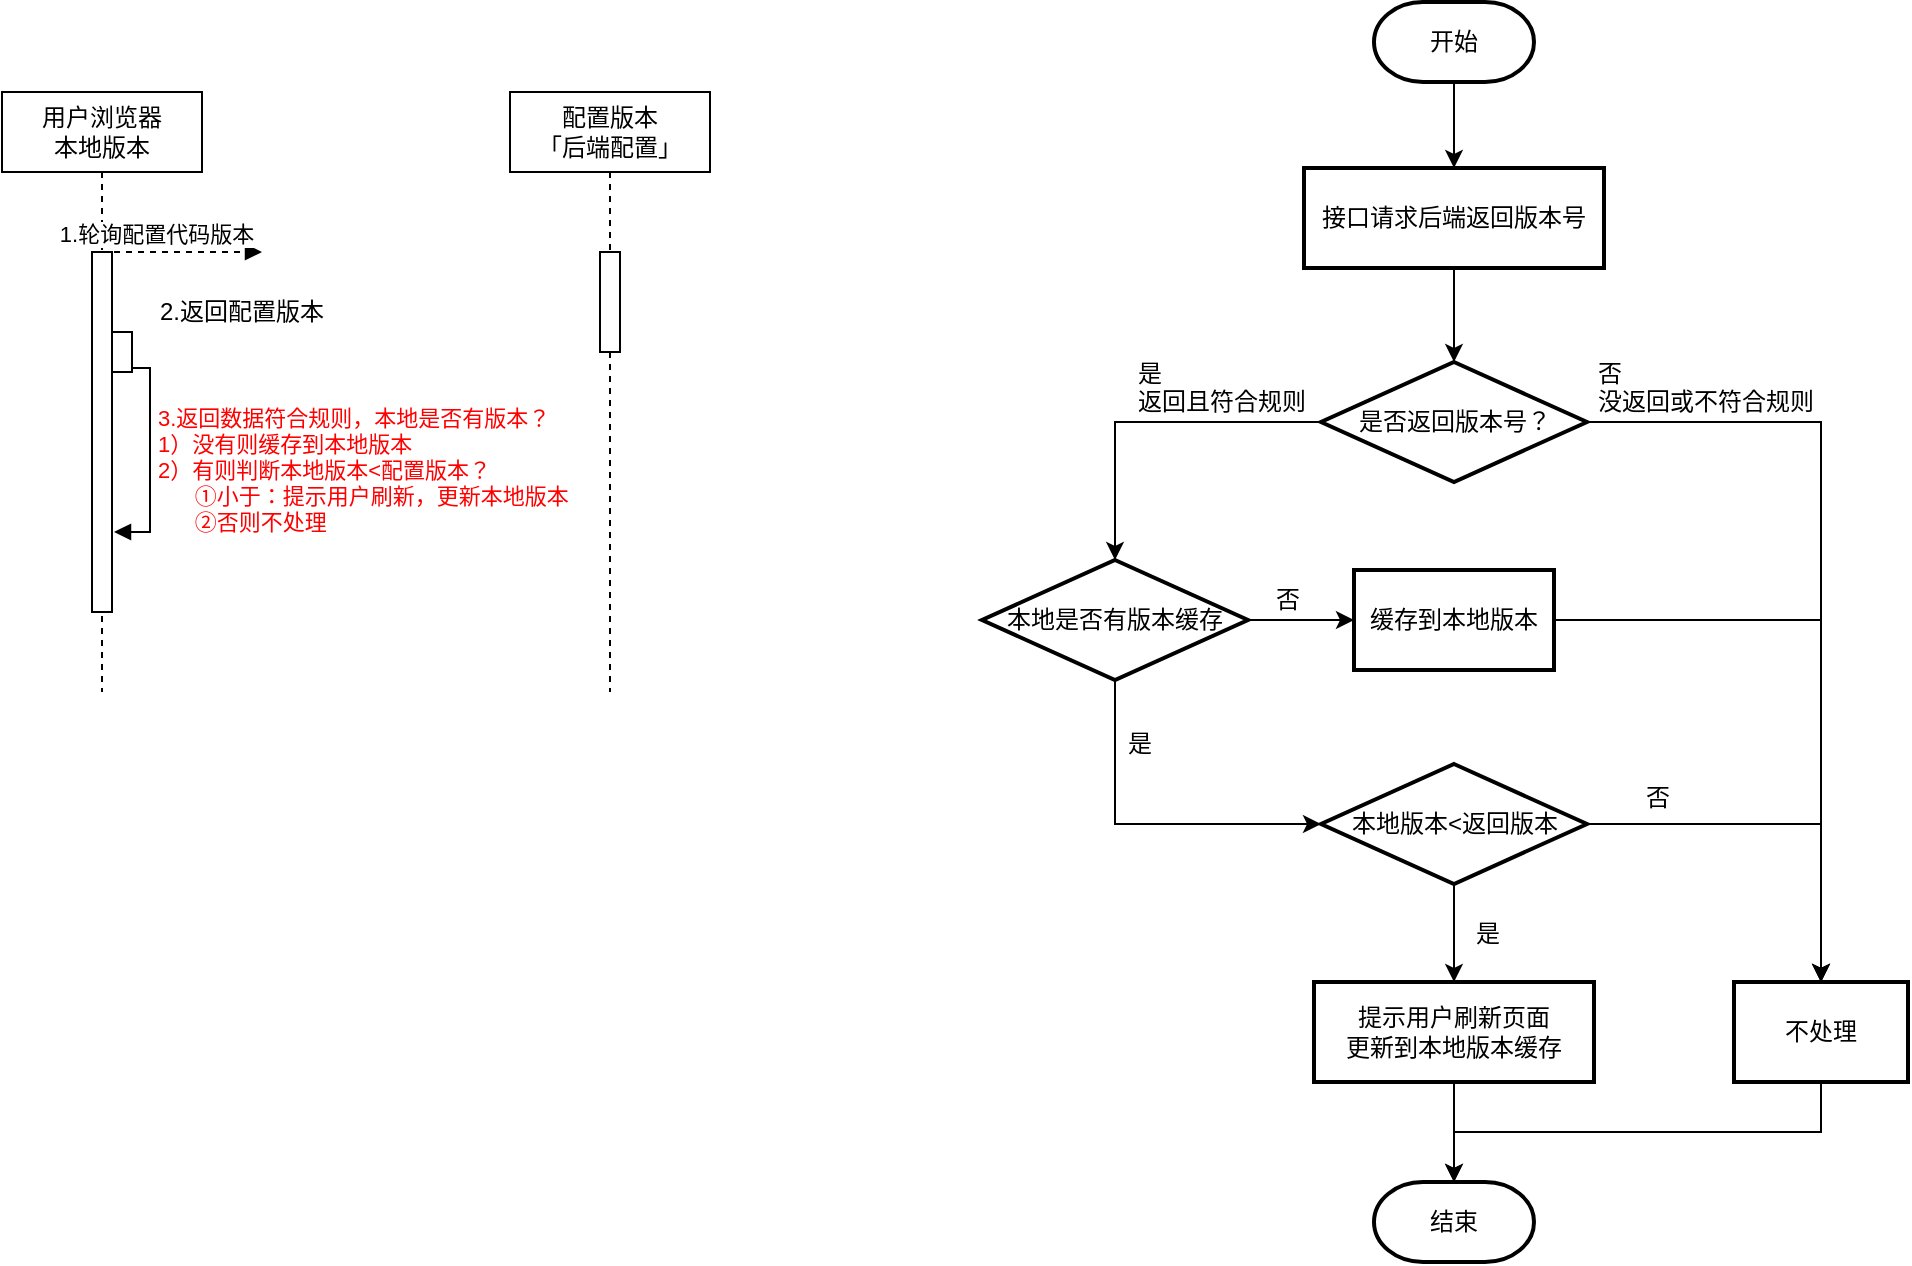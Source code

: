 <mxfile version="11.3.1" type="github" pages="1"><diagram id="KRN9th12YZEuFvW1oWvK" name="第 1 页"><mxGraphModel dx="1426" dy="745" grid="1" gridSize="10" guides="1" tooltips="1" connect="1" arrows="1" fold="1" page="1" pageScale="1" pageWidth="1169" pageHeight="827" math="0" shadow="0"><root><mxCell id="0"/><mxCell id="1" parent="0"/><mxCell id="vHpdvwJtG24eY2wFiOSo-11" value="用户浏览器&lt;br&gt;本地版本" style="shape=umlLifeline;perimeter=lifelinePerimeter;whiteSpace=wrap;html=1;container=1;collapsible=0;recursiveResize=0;outlineConnect=0;" parent="1" vertex="1"><mxGeometry x="120" y="80" width="100" height="300" as="geometry"/></mxCell><mxCell id="vHpdvwJtG24eY2wFiOSo-15" value="" style="html=1;points=[];perimeter=orthogonalPerimeter;" parent="vHpdvwJtG24eY2wFiOSo-11" vertex="1"><mxGeometry x="45" y="80" width="10" height="180" as="geometry"/></mxCell><mxCell id="vHpdvwJtG24eY2wFiOSo-13" value="配置版本&lt;br&gt;「后端配置」" style="shape=umlLifeline;perimeter=lifelinePerimeter;whiteSpace=wrap;html=1;container=1;collapsible=0;recursiveResize=0;outlineConnect=0;" parent="1" vertex="1"><mxGeometry x="374" y="80" width="100" height="300" as="geometry"/></mxCell><mxCell id="vHpdvwJtG24eY2wFiOSo-16" value="" style="html=1;points=[];perimeter=orthogonalPerimeter;" parent="vHpdvwJtG24eY2wFiOSo-13" vertex="1"><mxGeometry x="45" y="80" width="10" height="50" as="geometry"/></mxCell><mxCell id="vHpdvwJtG24eY2wFiOSo-14" value="1.轮询配置代码版本" style="html=1;verticalAlign=bottom;endArrow=block;strokeWidth=1;dashed=1;entryX=-0.1;entryY=0;entryDx=0;entryDy=0;entryPerimeter=0;exitX=0.8;exitY=0;exitDx=0;exitDy=0;exitPerimeter=0;" parent="1" edge="1"><mxGeometry x="-0.339" width="80" relative="1" as="geometry"><mxPoint x="170" y="160" as="sourcePoint"/><mxPoint x="250" y="160" as="targetPoint"/><mxPoint as="offset"/></mxGeometry></mxCell><mxCell id="vHpdvwJtG24eY2wFiOSo-18" value="" style="edgeStyle=none;rounded=0;orthogonalLoop=1;jettySize=auto;html=0;startArrow=none;startFill=0;endArrow=block;endFill=1;strokeWidth=1;entryX=1;entryY=-0.05;entryDx=0;entryDy=0;entryPerimeter=0;" parent="1" target="hxObZTATBqO-4w2LntiC-1" edge="1"><mxGeometry relative="1" as="geometry"><mxPoint x="184" y="188" as="targetPoint"/></mxGeometry></mxCell><mxCell id="vHpdvwJtG24eY2wFiOSo-19" value="2.返回配置版本" style="text;html=1;resizable=0;points=[];autosize=1;align=left;verticalAlign=top;spacingTop=-4;" parent="1" vertex="1"><mxGeometry x="197" y="180" width="100" height="20" as="geometry"/></mxCell><mxCell id="hxObZTATBqO-4w2LntiC-1" value="" style="html=1;points=[];perimeter=orthogonalPerimeter;" vertex="1" parent="1"><mxGeometry x="175" y="200" width="10" height="20" as="geometry"/></mxCell><mxCell id="hxObZTATBqO-4w2LntiC-3" value="&lt;font color=&quot;#ff0000&quot;&gt;3.返回数据符合规则，本地是否有版本？&lt;br&gt;1）没有则缓存到本地版本&lt;br&gt;2）有则判断本地版本&amp;lt;配置版本？&lt;br&gt;&amp;nbsp; &amp;nbsp; &amp;nbsp; ①小于：提示用户刷新，更新本地版本&lt;br&gt;&amp;nbsp; &amp;nbsp; &amp;nbsp; ②否则不处理&lt;/font&gt;" style="edgeStyle=orthogonalEdgeStyle;html=1;align=left;spacingLeft=2;endArrow=block;rounded=0;exitX=1;exitY=0.9;exitDx=0;exitDy=0;exitPerimeter=0;" edge="1" parent="1" source="hxObZTATBqO-4w2LntiC-1"><mxGeometry x="0.101" relative="1" as="geometry"><mxPoint x="190" y="205" as="sourcePoint"/><Array as="points"><mxPoint x="194" y="218"/><mxPoint x="194" y="300"/></Array><mxPoint x="176" y="300" as="targetPoint"/><mxPoint as="offset"/></mxGeometry></mxCell><mxCell id="hxObZTATBqO-4w2LntiC-11" value="" style="edgeStyle=orthogonalEdgeStyle;rounded=0;orthogonalLoop=1;jettySize=auto;html=1;entryX=0.5;entryY=0;entryDx=0;entryDy=0;" edge="1" parent="1" source="hxObZTATBqO-4w2LntiC-9" target="hxObZTATBqO-4w2LntiC-12"><mxGeometry relative="1" as="geometry"><mxPoint x="846" y="155" as="targetPoint"/></mxGeometry></mxCell><mxCell id="hxObZTATBqO-4w2LntiC-9" value="开始" style="strokeWidth=2;html=1;shape=mxgraph.flowchart.terminator;whiteSpace=wrap;gradientColor=none;" vertex="1" parent="1"><mxGeometry x="806" y="35" width="80" height="40" as="geometry"/></mxCell><mxCell id="hxObZTATBqO-4w2LntiC-16" style="edgeStyle=orthogonalEdgeStyle;rounded=0;orthogonalLoop=1;jettySize=auto;html=1;exitX=0.5;exitY=1;exitDx=0;exitDy=0;entryX=0.5;entryY=0;entryDx=0;entryDy=0;entryPerimeter=0;" edge="1" parent="1" source="hxObZTATBqO-4w2LntiC-12" target="hxObZTATBqO-4w2LntiC-15"><mxGeometry relative="1" as="geometry"/></mxCell><mxCell id="hxObZTATBqO-4w2LntiC-12" value="接口请求后端返回版本号" style="rounded=0;whiteSpace=wrap;html=1;absoluteArcSize=1;arcSize=14;strokeWidth=2;" vertex="1" parent="1"><mxGeometry x="771" y="118" width="150" height="50" as="geometry"/></mxCell><mxCell id="hxObZTATBqO-4w2LntiC-19" style="edgeStyle=orthogonalEdgeStyle;rounded=0;orthogonalLoop=1;jettySize=auto;html=1;exitX=1;exitY=0.5;exitDx=0;exitDy=0;exitPerimeter=0;entryX=0.5;entryY=0;entryDx=0;entryDy=0;" edge="1" parent="1" source="hxObZTATBqO-4w2LntiC-15" target="hxObZTATBqO-4w2LntiC-18"><mxGeometry relative="1" as="geometry"/></mxCell><mxCell id="hxObZTATBqO-4w2LntiC-22" style="edgeStyle=orthogonalEdgeStyle;rounded=0;orthogonalLoop=1;jettySize=auto;html=1;exitX=0;exitY=0.5;exitDx=0;exitDy=0;exitPerimeter=0;entryX=0.5;entryY=0;entryDx=0;entryDy=0;entryPerimeter=0;" edge="1" parent="1" source="hxObZTATBqO-4w2LntiC-15" target="hxObZTATBqO-4w2LntiC-21"><mxGeometry relative="1" as="geometry"/></mxCell><mxCell id="hxObZTATBqO-4w2LntiC-15" value="是否返回版本号？" style="strokeWidth=2;html=1;shape=mxgraph.flowchart.decision;whiteSpace=wrap;rounded=0;gradientColor=none;" vertex="1" parent="1"><mxGeometry x="779.5" y="215" width="133" height="60" as="geometry"/></mxCell><mxCell id="hxObZTATBqO-4w2LntiC-38" style="edgeStyle=orthogonalEdgeStyle;rounded=0;orthogonalLoop=1;jettySize=auto;html=1;exitX=0.5;exitY=1;exitDx=0;exitDy=0;entryX=0.5;entryY=0;entryDx=0;entryDy=0;entryPerimeter=0;" edge="1" parent="1" source="hxObZTATBqO-4w2LntiC-18" target="hxObZTATBqO-4w2LntiC-36"><mxGeometry relative="1" as="geometry"/></mxCell><mxCell id="hxObZTATBqO-4w2LntiC-18" value="不处理" style="rounded=0;whiteSpace=wrap;html=1;gradientColor=none;strokeWidth=2;" vertex="1" parent="1"><mxGeometry x="986" y="525" width="87" height="50" as="geometry"/></mxCell><mxCell id="hxObZTATBqO-4w2LntiC-20" value="否&lt;br&gt;没返回或不符合规则" style="text;html=1;resizable=0;points=[];autosize=1;align=left;verticalAlign=top;spacingTop=-4;" vertex="1" parent="1"><mxGeometry x="916" y="211" width="120" height="30" as="geometry"/></mxCell><mxCell id="hxObZTATBqO-4w2LntiC-25" style="edgeStyle=orthogonalEdgeStyle;rounded=0;orthogonalLoop=1;jettySize=auto;html=1;exitX=1;exitY=0.5;exitDx=0;exitDy=0;exitPerimeter=0;entryX=0;entryY=0.5;entryDx=0;entryDy=0;" edge="1" parent="1" source="hxObZTATBqO-4w2LntiC-21" target="hxObZTATBqO-4w2LntiC-24"><mxGeometry relative="1" as="geometry"/></mxCell><mxCell id="hxObZTATBqO-4w2LntiC-28" style="edgeStyle=orthogonalEdgeStyle;rounded=0;orthogonalLoop=1;jettySize=auto;html=1;exitX=0.5;exitY=1;exitDx=0;exitDy=0;exitPerimeter=0;entryX=0;entryY=0.5;entryDx=0;entryDy=0;entryPerimeter=0;" edge="1" parent="1" source="hxObZTATBqO-4w2LntiC-21" target="hxObZTATBqO-4w2LntiC-27"><mxGeometry relative="1" as="geometry"/></mxCell><mxCell id="hxObZTATBqO-4w2LntiC-21" value="本地是否有版本缓存" style="strokeWidth=2;html=1;shape=mxgraph.flowchart.decision;whiteSpace=wrap;rounded=0;gradientColor=none;" vertex="1" parent="1"><mxGeometry x="610" y="314" width="133" height="60" as="geometry"/></mxCell><mxCell id="hxObZTATBqO-4w2LntiC-23" value="是&lt;br&gt;返回且符合规则" style="text;html=1;resizable=0;points=[];autosize=1;align=left;verticalAlign=top;spacingTop=-4;" vertex="1" parent="1"><mxGeometry x="686" y="211" width="100" height="30" as="geometry"/></mxCell><mxCell id="hxObZTATBqO-4w2LntiC-33" style="edgeStyle=orthogonalEdgeStyle;rounded=0;orthogonalLoop=1;jettySize=auto;html=1;exitX=1;exitY=0.5;exitDx=0;exitDy=0;entryX=0.5;entryY=0;entryDx=0;entryDy=0;" edge="1" parent="1" source="hxObZTATBqO-4w2LntiC-24" target="hxObZTATBqO-4w2LntiC-18"><mxGeometry relative="1" as="geometry"/></mxCell><mxCell id="hxObZTATBqO-4w2LntiC-24" value="缓存到本地版本" style="rounded=0;whiteSpace=wrap;html=1;gradientColor=none;strokeWidth=2;" vertex="1" parent="1"><mxGeometry x="796" y="319" width="100" height="50" as="geometry"/></mxCell><mxCell id="hxObZTATBqO-4w2LntiC-26" value="否" style="text;html=1;resizable=0;points=[];autosize=1;align=left;verticalAlign=top;spacingTop=-4;" vertex="1" parent="1"><mxGeometry x="754.5" y="324" width="30" height="20" as="geometry"/></mxCell><mxCell id="hxObZTATBqO-4w2LntiC-31" style="edgeStyle=orthogonalEdgeStyle;rounded=0;orthogonalLoop=1;jettySize=auto;html=1;exitX=0.5;exitY=1;exitDx=0;exitDy=0;exitPerimeter=0;entryX=0.5;entryY=0;entryDx=0;entryDy=0;" edge="1" parent="1" source="hxObZTATBqO-4w2LntiC-27" target="hxObZTATBqO-4w2LntiC-30"><mxGeometry relative="1" as="geometry"/></mxCell><mxCell id="hxObZTATBqO-4w2LntiC-34" style="edgeStyle=orthogonalEdgeStyle;rounded=0;orthogonalLoop=1;jettySize=auto;html=1;exitX=1;exitY=0.5;exitDx=0;exitDy=0;exitPerimeter=0;entryX=0.5;entryY=0;entryDx=0;entryDy=0;" edge="1" parent="1" source="hxObZTATBqO-4w2LntiC-27" target="hxObZTATBqO-4w2LntiC-18"><mxGeometry relative="1" as="geometry"/></mxCell><mxCell id="hxObZTATBqO-4w2LntiC-27" value="本地版本&amp;lt;返回版本" style="strokeWidth=2;html=1;shape=mxgraph.flowchart.decision;whiteSpace=wrap;rounded=0;gradientColor=none;" vertex="1" parent="1"><mxGeometry x="779.5" y="416" width="133" height="60" as="geometry"/></mxCell><mxCell id="hxObZTATBqO-4w2LntiC-29" value="是" style="text;html=1;resizable=0;points=[];autosize=1;align=left;verticalAlign=top;spacingTop=-4;" vertex="1" parent="1"><mxGeometry x="681" y="396" width="30" height="20" as="geometry"/></mxCell><mxCell id="hxObZTATBqO-4w2LntiC-37" style="edgeStyle=orthogonalEdgeStyle;rounded=0;orthogonalLoop=1;jettySize=auto;html=1;exitX=0.5;exitY=1;exitDx=0;exitDy=0;entryX=0.5;entryY=0;entryDx=0;entryDy=0;entryPerimeter=0;" edge="1" parent="1" source="hxObZTATBqO-4w2LntiC-30" target="hxObZTATBqO-4w2LntiC-36"><mxGeometry relative="1" as="geometry"/></mxCell><mxCell id="hxObZTATBqO-4w2LntiC-30" value="提示用户刷新页面&lt;br&gt;更新到本地版本缓存" style="rounded=0;whiteSpace=wrap;html=1;gradientColor=none;strokeWidth=2;" vertex="1" parent="1"><mxGeometry x="776" y="525" width="140" height="50" as="geometry"/></mxCell><mxCell id="hxObZTATBqO-4w2LntiC-32" value="是" style="text;html=1;resizable=0;points=[];autosize=1;align=left;verticalAlign=top;spacingTop=-4;" vertex="1" parent="1"><mxGeometry x="855" y="490.5" width="30" height="20" as="geometry"/></mxCell><mxCell id="hxObZTATBqO-4w2LntiC-35" value="否" style="text;html=1;resizable=0;points=[];autosize=1;align=left;verticalAlign=top;spacingTop=-4;" vertex="1" parent="1"><mxGeometry x="940" y="423" width="30" height="20" as="geometry"/></mxCell><mxCell id="hxObZTATBqO-4w2LntiC-36" value="结束" style="strokeWidth=2;html=1;shape=mxgraph.flowchart.terminator;whiteSpace=wrap;gradientColor=none;" vertex="1" parent="1"><mxGeometry x="806" y="625" width="80" height="40" as="geometry"/></mxCell></root></mxGraphModel></diagram></mxfile>